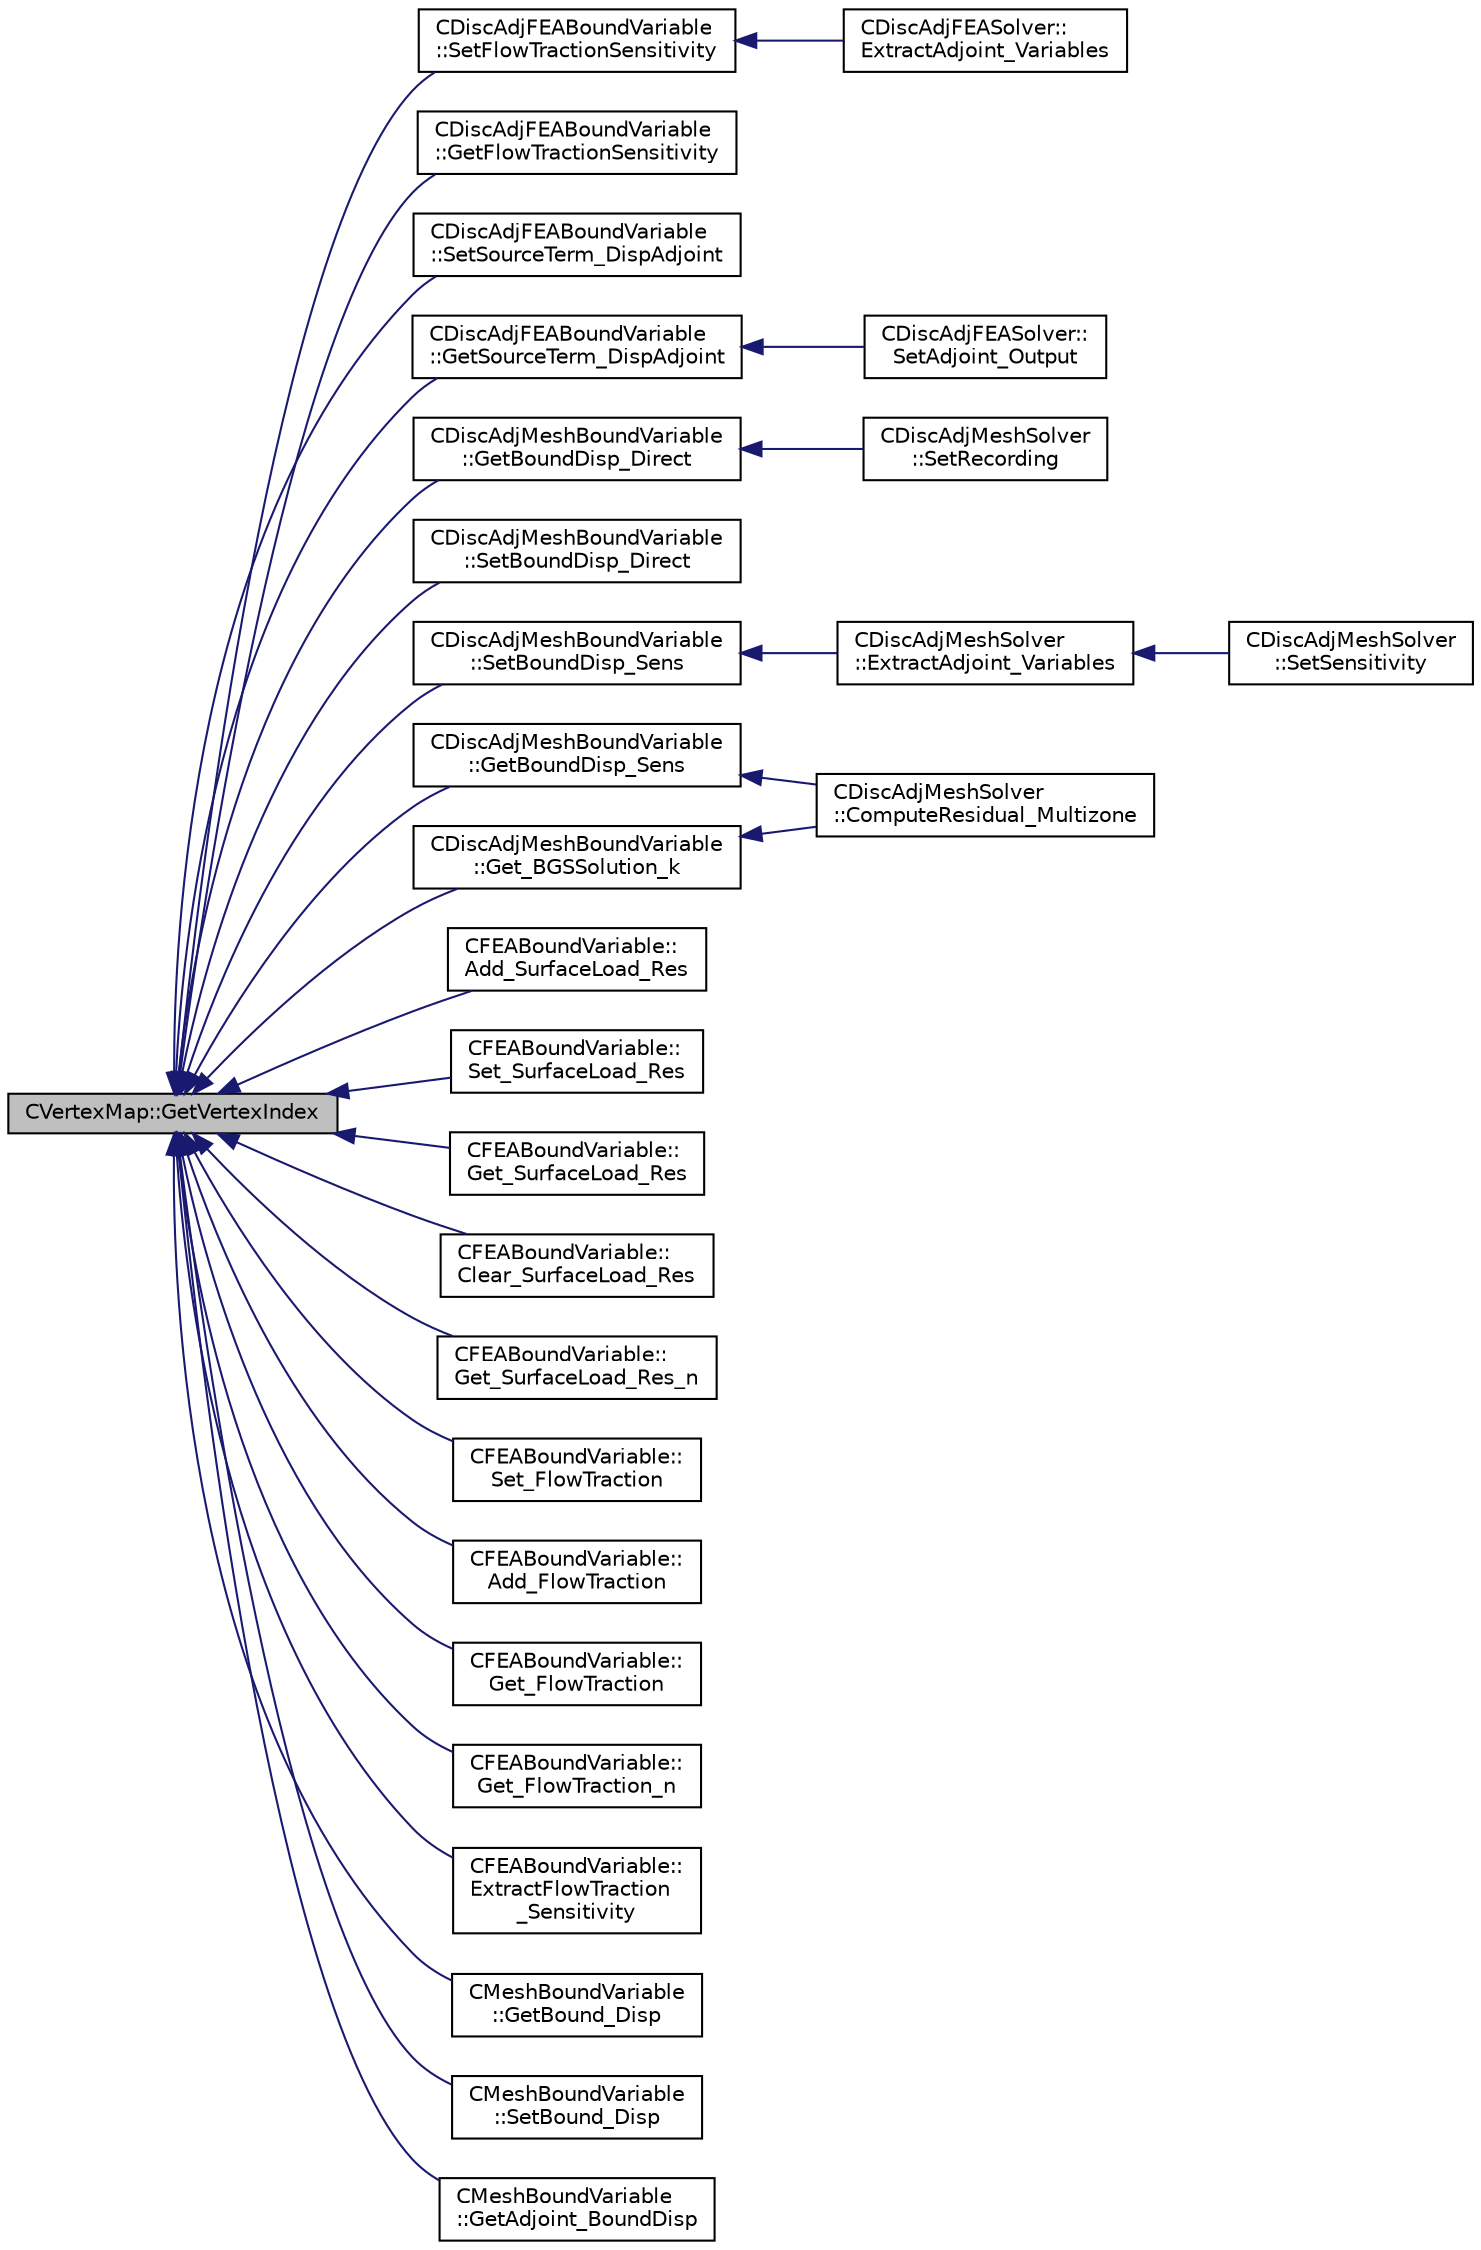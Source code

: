 digraph "CVertexMap::GetVertexIndex"
{
  edge [fontname="Helvetica",fontsize="10",labelfontname="Helvetica",labelfontsize="10"];
  node [fontname="Helvetica",fontsize="10",shape=record];
  rankdir="LR";
  Node24 [label="CVertexMap::GetVertexIndex",height=0.2,width=0.4,color="black", fillcolor="grey75", style="filled", fontcolor="black"];
  Node24 -> Node25 [dir="back",color="midnightblue",fontsize="10",style="solid",fontname="Helvetica"];
  Node25 [label="CDiscAdjFEABoundVariable\l::SetFlowTractionSensitivity",height=0.2,width=0.4,color="black", fillcolor="white", style="filled",URL="$class_c_disc_adj_f_e_a_bound_variable.html#a9358dd32f3e5984341f96146dba1f8bd",tooltip="Set the FSI force sensitivity at the node. "];
  Node25 -> Node26 [dir="back",color="midnightblue",fontsize="10",style="solid",fontname="Helvetica"];
  Node26 [label="CDiscAdjFEASolver::\lExtractAdjoint_Variables",height=0.2,width=0.4,color="black", fillcolor="white", style="filled",URL="$class_c_disc_adj_f_e_a_solver.html#ac0e775ba18eb267baf111eb28072e0b9",tooltip="A virtual member. "];
  Node24 -> Node27 [dir="back",color="midnightblue",fontsize="10",style="solid",fontname="Helvetica"];
  Node27 [label="CDiscAdjFEABoundVariable\l::GetFlowTractionSensitivity",height=0.2,width=0.4,color="black", fillcolor="white", style="filled",URL="$class_c_disc_adj_f_e_a_bound_variable.html#a18120c51b0754543d50a341dac83f69c",tooltip="Get the FSI force sensitivity at the node. "];
  Node24 -> Node28 [dir="back",color="midnightblue",fontsize="10",style="solid",fontname="Helvetica"];
  Node28 [label="CDiscAdjFEABoundVariable\l::SetSourceTerm_DispAdjoint",height=0.2,width=0.4,color="black", fillcolor="white", style="filled",URL="$class_c_disc_adj_f_e_a_bound_variable.html#a0071123016b4a89f3f41f16bab1418ad",tooltip="Set the source term applied into the displacement adjoint coming from external solvers. "];
  Node24 -> Node29 [dir="back",color="midnightblue",fontsize="10",style="solid",fontname="Helvetica"];
  Node29 [label="CDiscAdjFEABoundVariable\l::GetSourceTerm_DispAdjoint",height=0.2,width=0.4,color="black", fillcolor="white", style="filled",URL="$class_c_disc_adj_f_e_a_bound_variable.html#a4024b6541ea8de59eb6dd18990c86b67",tooltip="Get the source term applied into the displacement adjoint coming from external solvers. "];
  Node29 -> Node30 [dir="back",color="midnightblue",fontsize="10",style="solid",fontname="Helvetica"];
  Node30 [label="CDiscAdjFEASolver::\lSetAdjoint_Output",height=0.2,width=0.4,color="black", fillcolor="white", style="filled",URL="$class_c_disc_adj_f_e_a_solver.html#a710f0a70ba6015d1e19504532652cc87",tooltip="Sets the adjoint values of the output of the flow (+turb.) iteration before evaluation of the tape..."];
  Node24 -> Node31 [dir="back",color="midnightblue",fontsize="10",style="solid",fontname="Helvetica"];
  Node31 [label="CDiscAdjMeshBoundVariable\l::GetBoundDisp_Direct",height=0.2,width=0.4,color="black", fillcolor="white", style="filled",URL="$class_c_disc_adj_mesh_bound_variable.html#ae5f0b2d0870466c473e27592298db2cf",tooltip="Get the value of the displacement imposed at the boundary. "];
  Node31 -> Node32 [dir="back",color="midnightblue",fontsize="10",style="solid",fontname="Helvetica"];
  Node32 [label="CDiscAdjMeshSolver\l::SetRecording",height=0.2,width=0.4,color="black", fillcolor="white", style="filled",URL="$class_c_disc_adj_mesh_solver.html#acac63a035705dcd123b6666718f8256e",tooltip="Prepare the solver for a new recording. "];
  Node24 -> Node33 [dir="back",color="midnightblue",fontsize="10",style="solid",fontname="Helvetica"];
  Node33 [label="CDiscAdjMeshBoundVariable\l::SetBoundDisp_Direct",height=0.2,width=0.4,color="black", fillcolor="white", style="filled",URL="$class_c_disc_adj_mesh_bound_variable.html#a13f4b8fb5133d7ba1b4eafa3960e62b5",tooltip="Set the solution for the boundary displacements. "];
  Node24 -> Node34 [dir="back",color="midnightblue",fontsize="10",style="solid",fontname="Helvetica"];
  Node34 [label="CDiscAdjMeshBoundVariable\l::SetBoundDisp_Sens",height=0.2,width=0.4,color="black", fillcolor="white", style="filled",URL="$class_c_disc_adj_mesh_bound_variable.html#a8073a334beca3aacd2866e3e87eef060",tooltip="Set the value of the sensitivity with respect to the undeformed coordinates. "];
  Node34 -> Node35 [dir="back",color="midnightblue",fontsize="10",style="solid",fontname="Helvetica"];
  Node35 [label="CDiscAdjMeshSolver\l::ExtractAdjoint_Variables",height=0.2,width=0.4,color="black", fillcolor="white", style="filled",URL="$class_c_disc_adj_mesh_solver.html#a08c5a89391dcde05f03aa94f27c1b50b",tooltip="A virtual member. "];
  Node35 -> Node36 [dir="back",color="midnightblue",fontsize="10",style="solid",fontname="Helvetica"];
  Node36 [label="CDiscAdjMeshSolver\l::SetSensitivity",height=0.2,width=0.4,color="black", fillcolor="white", style="filled",URL="$class_c_disc_adj_mesh_solver.html#af4974e3eef0efa3bbfeba565a051a179",tooltip="Extract and set the geometrical sensitivity. "];
  Node24 -> Node37 [dir="back",color="midnightblue",fontsize="10",style="solid",fontname="Helvetica"];
  Node37 [label="CDiscAdjMeshBoundVariable\l::GetBoundDisp_Sens",height=0.2,width=0.4,color="black", fillcolor="white", style="filled",URL="$class_c_disc_adj_mesh_bound_variable.html#a4bb307b8440dd28558be3fac40dadf5d",tooltip="Get the value of the sensitivity with respect to the undeformed coordinates. "];
  Node37 -> Node38 [dir="back",color="midnightblue",fontsize="10",style="solid",fontname="Helvetica"];
  Node38 [label="CDiscAdjMeshSolver\l::ComputeResidual_Multizone",height=0.2,width=0.4,color="black", fillcolor="white", style="filled",URL="$class_c_disc_adj_mesh_solver.html#a2cd1ce7cb9f504db2856980964ccdbb1",tooltip="Set the value of the max residual and RMS residual. "];
  Node24 -> Node39 [dir="back",color="midnightblue",fontsize="10",style="solid",fontname="Helvetica"];
  Node39 [label="CDiscAdjMeshBoundVariable\l::Get_BGSSolution_k",height=0.2,width=0.4,color="black", fillcolor="white", style="filled",URL="$class_c_disc_adj_mesh_bound_variable.html#ac025c6ab73d1b0334df08b7aaffc19cf",tooltip="Get the value of the solution in the previous BGS subiteration. "];
  Node39 -> Node38 [dir="back",color="midnightblue",fontsize="10",style="solid",fontname="Helvetica"];
  Node24 -> Node40 [dir="back",color="midnightblue",fontsize="10",style="solid",fontname="Helvetica"];
  Node40 [label="CFEABoundVariable::\lAdd_SurfaceLoad_Res",height=0.2,width=0.4,color="black", fillcolor="white", style="filled",URL="$class_c_f_e_a_bound_variable.html#a9c6ab921d2f735a52396e59f8b3d86ce",tooltip="Add surface load to the residual term. "];
  Node24 -> Node41 [dir="back",color="midnightblue",fontsize="10",style="solid",fontname="Helvetica"];
  Node41 [label="CFEABoundVariable::\lSet_SurfaceLoad_Res",height=0.2,width=0.4,color="black", fillcolor="white", style="filled",URL="$class_c_f_e_a_bound_variable.html#a4ab48140d237ac81fb2b8e3d30f7c224",tooltip="Set surface load of the residual term (for dampers - deletes all the other loads) ..."];
  Node24 -> Node42 [dir="back",color="midnightblue",fontsize="10",style="solid",fontname="Helvetica"];
  Node42 [label="CFEABoundVariable::\lGet_SurfaceLoad_Res",height=0.2,width=0.4,color="black", fillcolor="white", style="filled",URL="$class_c_f_e_a_bound_variable.html#a9f490a87e82792518c424bb915aa3980",tooltip="Get the residual term due to surface load. "];
  Node24 -> Node43 [dir="back",color="midnightblue",fontsize="10",style="solid",fontname="Helvetica"];
  Node43 [label="CFEABoundVariable::\lClear_SurfaceLoad_Res",height=0.2,width=0.4,color="black", fillcolor="white", style="filled",URL="$class_c_f_e_a_bound_variable.html#a51ceb809ebd7c57fe74941d7a07760f9",tooltip="Clear the surface load residual. "];
  Node24 -> Node44 [dir="back",color="midnightblue",fontsize="10",style="solid",fontname="Helvetica"];
  Node44 [label="CFEABoundVariable::\lGet_SurfaceLoad_Res_n",height=0.2,width=0.4,color="black", fillcolor="white", style="filled",URL="$class_c_f_e_a_bound_variable.html#aea75d4c412f20c4ea16089d395f40232",tooltip="Get the surface load from the previous time step. "];
  Node24 -> Node45 [dir="back",color="midnightblue",fontsize="10",style="solid",fontname="Helvetica"];
  Node45 [label="CFEABoundVariable::\lSet_FlowTraction",height=0.2,width=0.4,color="black", fillcolor="white", style="filled",URL="$class_c_f_e_a_bound_variable.html#a3688cf191e2a6d8860f34cf895cc8fe0",tooltip="Set the flow traction at a node on the structural side. "];
  Node24 -> Node46 [dir="back",color="midnightblue",fontsize="10",style="solid",fontname="Helvetica"];
  Node46 [label="CFEABoundVariable::\lAdd_FlowTraction",height=0.2,width=0.4,color="black", fillcolor="white", style="filled",URL="$class_c_f_e_a_bound_variable.html#abd72e1f65466e4e348105f1765e78a43",tooltip="Add a value to the flow traction at a node on the structural side. "];
  Node24 -> Node47 [dir="back",color="midnightblue",fontsize="10",style="solid",fontname="Helvetica"];
  Node47 [label="CFEABoundVariable::\lGet_FlowTraction",height=0.2,width=0.4,color="black", fillcolor="white", style="filled",URL="$class_c_f_e_a_bound_variable.html#a94991f4fd1e46d01b6226f9edba65749",tooltip="Get the residual term due to the flow traction. "];
  Node24 -> Node48 [dir="back",color="midnightblue",fontsize="10",style="solid",fontname="Helvetica"];
  Node48 [label="CFEABoundVariable::\lGet_FlowTraction_n",height=0.2,width=0.4,color="black", fillcolor="white", style="filled",URL="$class_c_f_e_a_bound_variable.html#a8cfbd6538201d6a6e0336b63dfe4ab45",tooltip="Retrieve the value of the flow traction from the previous time step. "];
  Node24 -> Node49 [dir="back",color="midnightblue",fontsize="10",style="solid",fontname="Helvetica"];
  Node49 [label="CFEABoundVariable::\lExtractFlowTraction\l_Sensitivity",height=0.2,width=0.4,color="black", fillcolor="white", style="filled",URL="$class_c_f_e_a_bound_variable.html#a6222a57b4a596545006edc024d5f53df",tooltip="Extract the flow traction derivatives. "];
  Node24 -> Node50 [dir="back",color="midnightblue",fontsize="10",style="solid",fontname="Helvetica"];
  Node50 [label="CMeshBoundVariable\l::GetBound_Disp",height=0.2,width=0.4,color="black", fillcolor="white", style="filled",URL="$class_c_mesh_bound_variable.html#af899ed57e7c12428ae1c0bdf83a9444c",tooltip="Get the value of the displacement imposed at the boundary. "];
  Node24 -> Node51 [dir="back",color="midnightblue",fontsize="10",style="solid",fontname="Helvetica"];
  Node51 [label="CMeshBoundVariable\l::SetBound_Disp",height=0.2,width=0.4,color="black", fillcolor="white", style="filled",URL="$class_c_mesh_bound_variable.html#a23b09c3b5a98487c19e48fb5f8306990",tooltip="Set the boundary displacements. "];
  Node24 -> Node52 [dir="back",color="midnightblue",fontsize="10",style="solid",fontname="Helvetica"];
  Node52 [label="CMeshBoundVariable\l::GetAdjoint_BoundDisp",height=0.2,width=0.4,color="black", fillcolor="white", style="filled",URL="$class_c_mesh_bound_variable.html#aff2e6b542319e85e91878b1e35c67a9a",tooltip="Recover the value of the adjoint of the boundary displacements. "];
}
